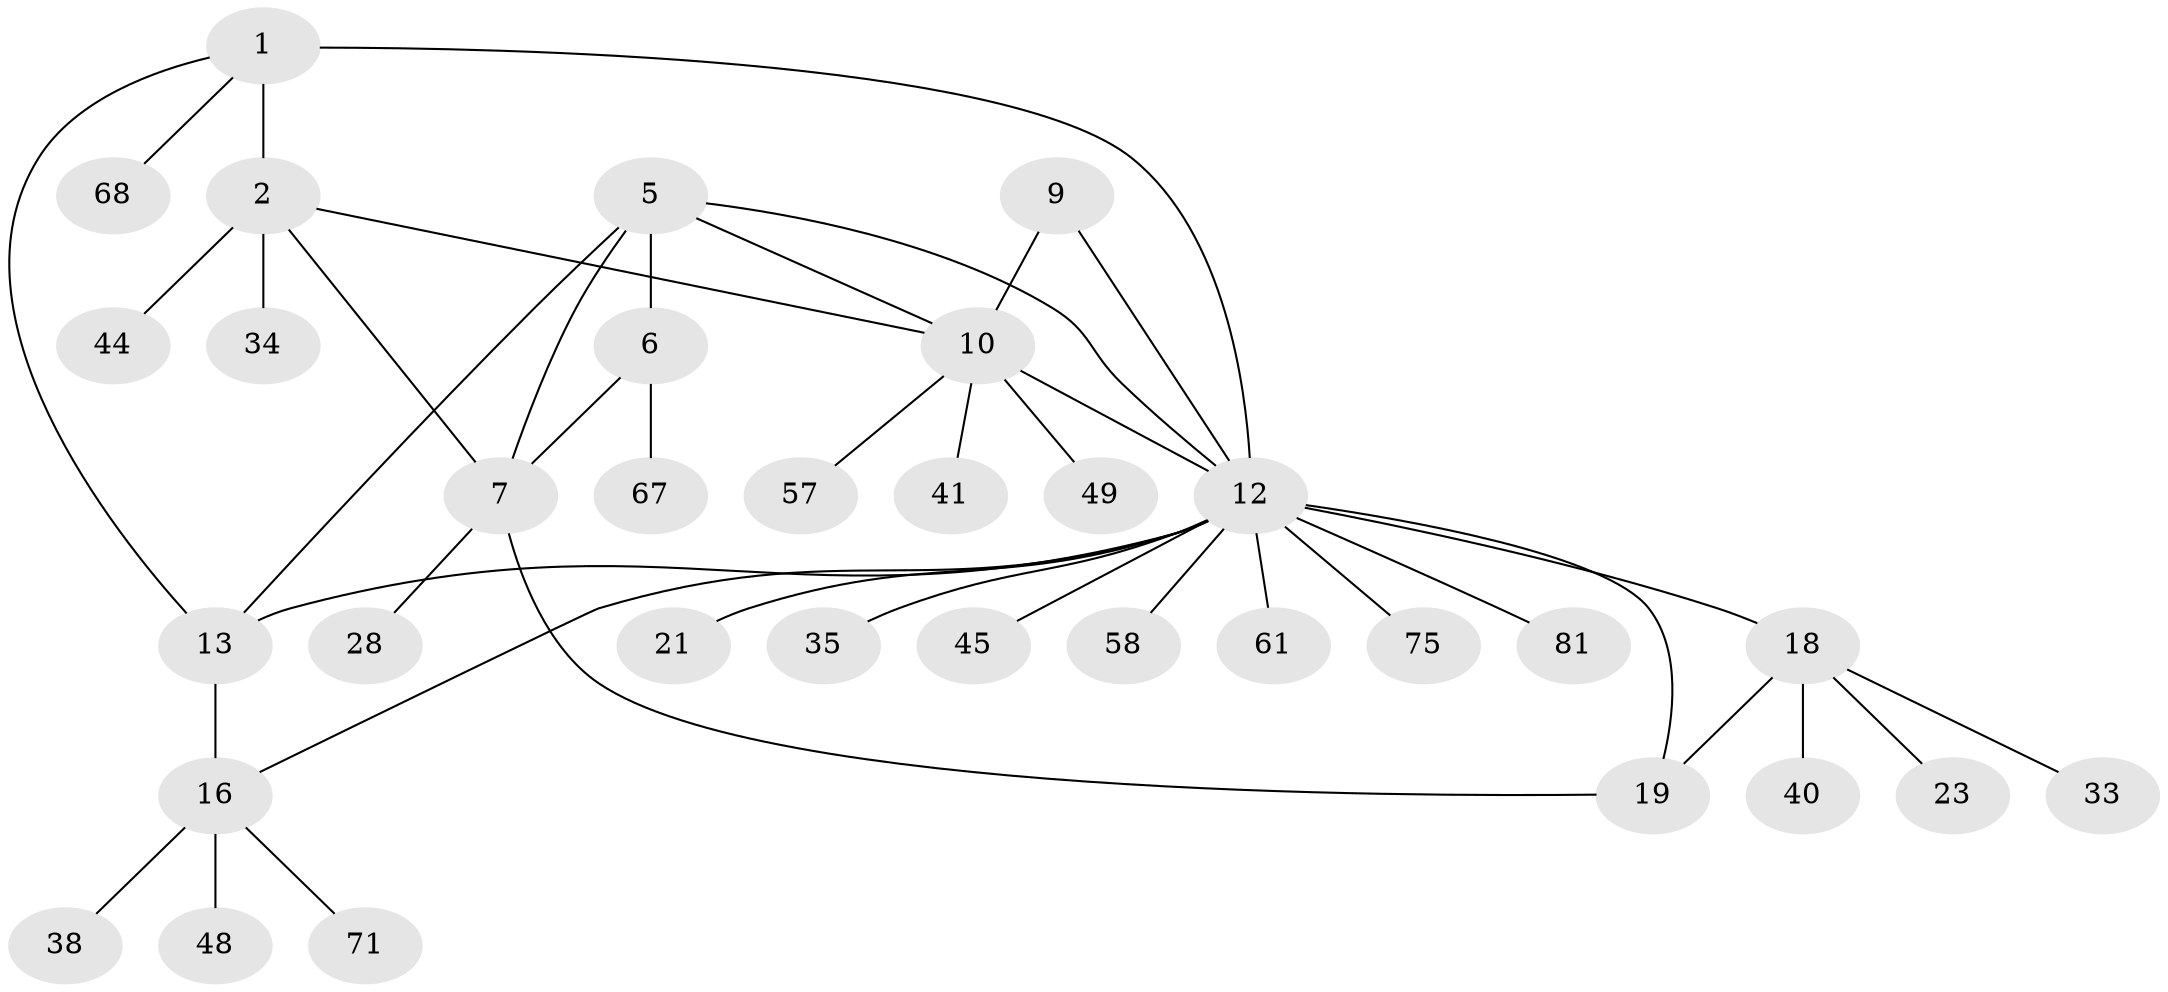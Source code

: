 // original degree distribution, {8: 0.060240963855421686, 4: 0.04819277108433735, 10: 0.012048192771084338, 5: 0.07228915662650602, 6: 0.024096385542168676, 7: 0.024096385542168676, 11: 0.012048192771084338, 1: 0.5421686746987951, 2: 0.18072289156626506, 3: 0.024096385542168676}
// Generated by graph-tools (version 1.1) at 2025/19/03/04/25 18:19:34]
// undirected, 33 vertices, 42 edges
graph export_dot {
graph [start="1"]
  node [color=gray90,style=filled];
  1 [super="+22"];
  2 [super="+3+4"];
  5 [super="+53+25+8"];
  6 [super="+32"];
  7;
  9 [super="+29"];
  10 [super="+11"];
  12 [super="+14+17+60"];
  13 [super="+36+27+59+15"];
  16;
  18 [super="+30+52"];
  19 [super="+72"];
  21;
  23 [super="+43"];
  28 [super="+54"];
  33 [super="+82"];
  34;
  35 [super="+39+73+42"];
  38;
  40;
  41;
  44;
  45;
  48 [super="+76"];
  49;
  57;
  58;
  61;
  67;
  68;
  71;
  75;
  81;
  1 -- 2 [weight=3];
  1 -- 13 [weight=2];
  1 -- 68;
  1 -- 12;
  2 -- 34;
  2 -- 44;
  2 -- 10;
  2 -- 7;
  5 -- 6 [weight=2];
  5 -- 7 [weight=2];
  5 -- 12;
  5 -- 10;
  5 -- 13;
  6 -- 7;
  6 -- 67;
  7 -- 19;
  7 -- 28;
  9 -- 10 [weight=2];
  9 -- 12 [weight=2];
  10 -- 12 [weight=2];
  10 -- 49;
  10 -- 57;
  10 -- 41;
  12 -- 21;
  12 -- 61;
  12 -- 75;
  12 -- 18 [weight=3];
  12 -- 13 [weight=2];
  12 -- 45;
  12 -- 16;
  12 -- 81;
  12 -- 58;
  12 -- 35;
  12 -- 19 [weight=2];
  13 -- 16 [weight=2];
  16 -- 38;
  16 -- 48;
  16 -- 71;
  18 -- 19;
  18 -- 23;
  18 -- 33;
  18 -- 40;
}

